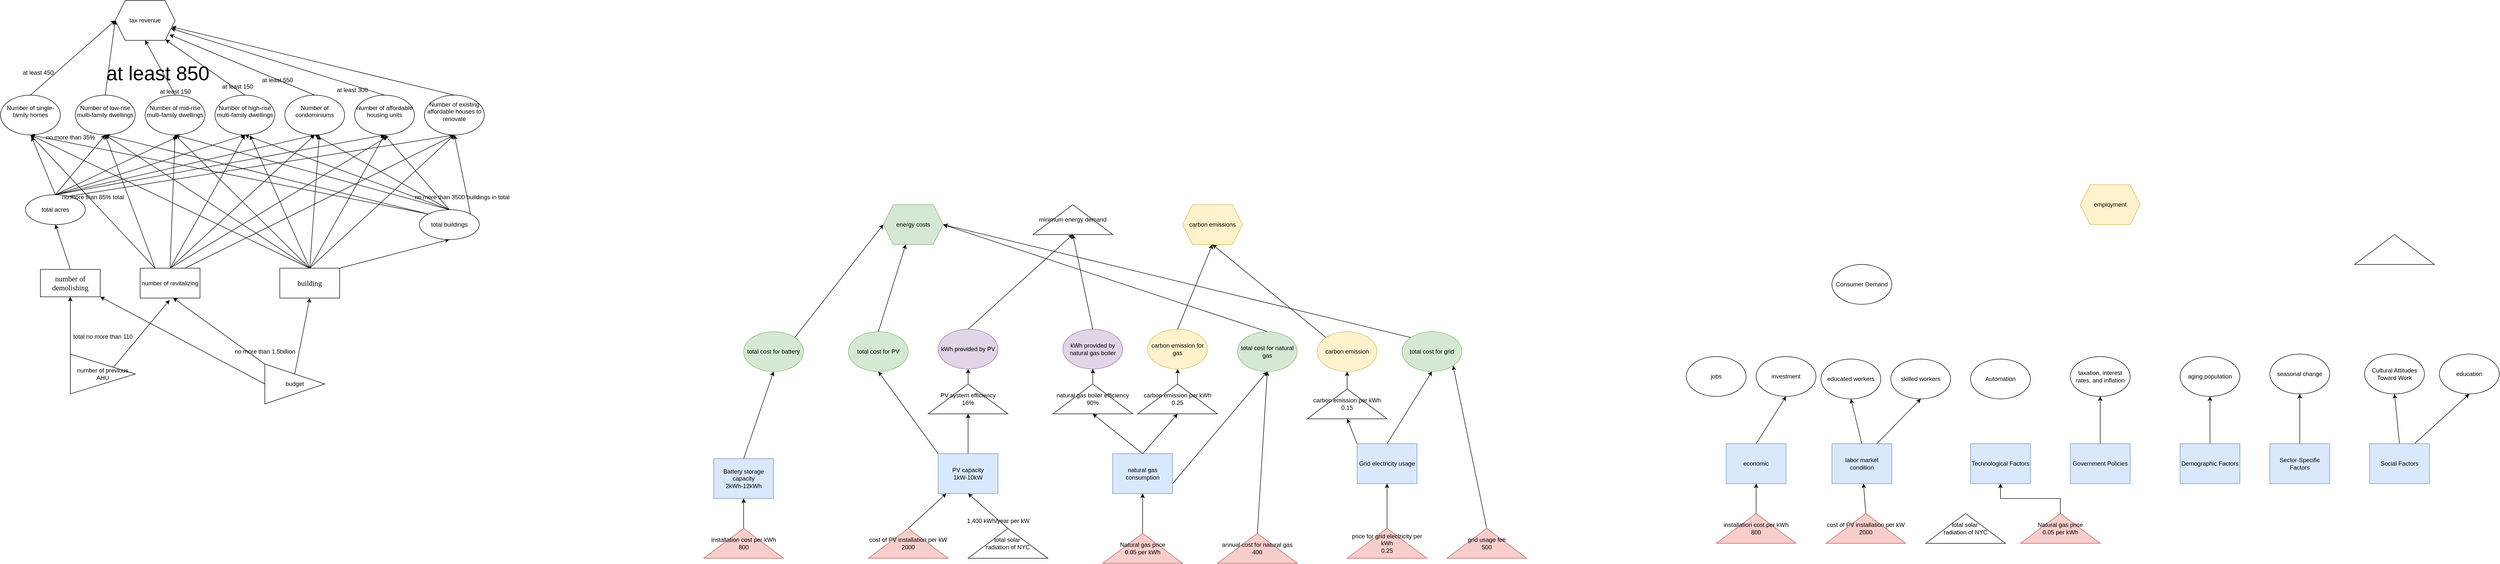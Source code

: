 <mxfile version="24.7.16">
  <diagram name="第 1 页" id="G_OJ9_7VG3s3t3pRjwT4">
    <mxGraphModel dx="2074" dy="1098" grid="1" gridSize="10" guides="1" tooltips="1" connect="1" arrows="1" fold="1" page="1" pageScale="1" pageWidth="827" pageHeight="1169" math="0" shadow="0">
      <root>
        <mxCell id="0" />
        <mxCell id="1" parent="0" />
        <mxCell id="7tdNyDRqOUNXcjZfK8b2-14" style="rounded=0;orthogonalLoop=1;jettySize=auto;html=1;exitX=0.75;exitY=0;exitDx=0;exitDy=0;entryX=0.5;entryY=1;entryDx=0;entryDy=0;" parent="1" source="L7YEMARuxRNkok3K0Yex-1" target="7tdNyDRqOUNXcjZfK8b2-5" edge="1">
          <mxGeometry relative="1" as="geometry" />
        </mxCell>
        <mxCell id="7tdNyDRqOUNXcjZfK8b2-23" style="rounded=0;orthogonalLoop=1;jettySize=auto;html=1;exitX=0.5;exitY=0;exitDx=0;exitDy=0;entryX=0.5;entryY=1;entryDx=0;entryDy=0;" parent="1" source="L7YEMARuxRNkok3K0Yex-1" target="7tdNyDRqOUNXcjZfK8b2-2" edge="1">
          <mxGeometry relative="1" as="geometry" />
        </mxCell>
        <mxCell id="7tdNyDRqOUNXcjZfK8b2-24" style="rounded=0;orthogonalLoop=1;jettySize=auto;html=1;exitX=0.5;exitY=0;exitDx=0;exitDy=0;entryX=0.5;entryY=1;entryDx=0;entryDy=0;" parent="1" source="L7YEMARuxRNkok3K0Yex-1" target="7tdNyDRqOUNXcjZfK8b2-1" edge="1">
          <mxGeometry relative="1" as="geometry" />
        </mxCell>
        <mxCell id="7tdNyDRqOUNXcjZfK8b2-25" style="rounded=0;orthogonalLoop=1;jettySize=auto;html=1;exitX=0.5;exitY=0;exitDx=0;exitDy=0;entryX=0.5;entryY=1;entryDx=0;entryDy=0;" parent="1" source="L7YEMARuxRNkok3K0Yex-1" target="7tdNyDRqOUNXcjZfK8b2-4" edge="1">
          <mxGeometry relative="1" as="geometry" />
        </mxCell>
        <mxCell id="7tdNyDRqOUNXcjZfK8b2-27" style="rounded=0;orthogonalLoop=1;jettySize=auto;html=1;exitX=0.5;exitY=0;exitDx=0;exitDy=0;entryX=0.5;entryY=1;entryDx=0;entryDy=0;" parent="1" source="L7YEMARuxRNkok3K0Yex-1" target="L7YEMARuxRNkok3K0Yex-3" edge="1">
          <mxGeometry relative="1" as="geometry" />
        </mxCell>
        <mxCell id="L7YEMARuxRNkok3K0Yex-1" value="total acres" style="ellipse;rounded=0;whiteSpace=wrap;html=1;" parent="1" vertex="1">
          <mxGeometry x="100" y="420" width="120" height="60" as="geometry" />
        </mxCell>
        <mxCell id="7tdNyDRqOUNXcjZfK8b2-7" style="rounded=0;orthogonalLoop=1;jettySize=auto;html=1;exitX=0.75;exitY=0;exitDx=0;exitDy=0;entryX=0.5;entryY=1;entryDx=0;entryDy=0;" parent="1" source="L7YEMARuxRNkok3K0Yex-2" target="7tdNyDRqOUNXcjZfK8b2-5" edge="1">
          <mxGeometry relative="1" as="geometry" />
        </mxCell>
        <mxCell id="7tdNyDRqOUNXcjZfK8b2-9" style="rounded=0;orthogonalLoop=1;jettySize=auto;html=1;exitX=0.5;exitY=0;exitDx=0;exitDy=0;entryX=0.5;entryY=1;entryDx=0;entryDy=0;" parent="1" source="L7YEMARuxRNkok3K0Yex-2" target="7tdNyDRqOUNXcjZfK8b2-1" edge="1">
          <mxGeometry relative="1" as="geometry" />
        </mxCell>
        <mxCell id="7tdNyDRqOUNXcjZfK8b2-10" style="rounded=0;orthogonalLoop=1;jettySize=auto;html=1;exitX=0.5;exitY=0;exitDx=0;exitDy=0;entryX=0.5;entryY=1;entryDx=0;entryDy=0;" parent="1" source="L7YEMARuxRNkok3K0Yex-2" target="7tdNyDRqOUNXcjZfK8b2-4" edge="1">
          <mxGeometry relative="1" as="geometry" />
        </mxCell>
        <mxCell id="7tdNyDRqOUNXcjZfK8b2-11" style="rounded=0;orthogonalLoop=1;jettySize=auto;html=1;exitX=0.5;exitY=0;exitDx=0;exitDy=0;entryX=0.5;entryY=1;entryDx=0;entryDy=0;" parent="1" source="L7YEMARuxRNkok3K0Yex-2" target="7tdNyDRqOUNXcjZfK8b2-3" edge="1">
          <mxGeometry relative="1" as="geometry" />
        </mxCell>
        <mxCell id="7tdNyDRqOUNXcjZfK8b2-12" style="rounded=0;orthogonalLoop=1;jettySize=auto;html=1;exitX=0.25;exitY=0;exitDx=0;exitDy=0;entryX=0.5;entryY=1;entryDx=0;entryDy=0;" parent="1" source="L7YEMARuxRNkok3K0Yex-2" target="L7YEMARuxRNkok3K0Yex-3" edge="1">
          <mxGeometry relative="1" as="geometry" />
        </mxCell>
        <mxCell id="7tdNyDRqOUNXcjZfK8b2-13" style="rounded=0;orthogonalLoop=1;jettySize=auto;html=1;exitX=0.25;exitY=0;exitDx=0;exitDy=0;entryX=0.5;entryY=1;entryDx=0;entryDy=0;" parent="1" source="L7YEMARuxRNkok3K0Yex-2" target="L7YEMARuxRNkok3K0Yex-4" edge="1">
          <mxGeometry relative="1" as="geometry" />
        </mxCell>
        <mxCell id="L7YEMARuxRNkok3K0Yex-2" value="number of revitalizing" style="rounded=0;whiteSpace=wrap;html=1;" parent="1" vertex="1">
          <mxGeometry x="330" y="567.5" width="120" height="60" as="geometry" />
        </mxCell>
        <mxCell id="7tdNyDRqOUNXcjZfK8b2-17" style="rounded=0;orthogonalLoop=1;jettySize=auto;html=1;exitX=0.5;exitY=0;exitDx=0;exitDy=0;entryX=0;entryY=0.5;entryDx=0;entryDy=0;" parent="1" source="L7YEMARuxRNkok3K0Yex-3" target="L7YEMARuxRNkok3K0Yex-7" edge="1">
          <mxGeometry relative="1" as="geometry" />
        </mxCell>
        <mxCell id="L7YEMARuxRNkok3K0Yex-3" value="&#xa;Number of low-rise multi-family dwellings&#xa;&#xa;" style="ellipse;whiteSpace=wrap;html=1;" parent="1" vertex="1">
          <mxGeometry x="200" y="220" width="120" height="80" as="geometry" />
        </mxCell>
        <mxCell id="7tdNyDRqOUNXcjZfK8b2-16" style="rounded=0;orthogonalLoop=1;jettySize=auto;html=1;exitX=0.5;exitY=0;exitDx=0;exitDy=0;entryX=0;entryY=0.5;entryDx=0;entryDy=0;" parent="1" source="L7YEMARuxRNkok3K0Yex-4" target="L7YEMARuxRNkok3K0Yex-7" edge="1">
          <mxGeometry relative="1" as="geometry" />
        </mxCell>
        <mxCell id="L7YEMARuxRNkok3K0Yex-4" value="&#xa;Number of single-family homes&#xa;&#xa;" style="ellipse;whiteSpace=wrap;html=1;" parent="1" vertex="1">
          <mxGeometry x="50" y="220" width="120" height="80" as="geometry" />
        </mxCell>
        <mxCell id="L7YEMARuxRNkok3K0Yex-7" value="tax revenue" style="shape=hexagon;perimeter=hexagonPerimeter2;whiteSpace=wrap;html=1;fixedSize=1;" parent="1" vertex="1">
          <mxGeometry x="280" y="30" width="120" height="80" as="geometry" />
        </mxCell>
        <mxCell id="7tdNyDRqOUNXcjZfK8b2-20" style="rounded=0;orthogonalLoop=1;jettySize=auto;html=1;exitX=0.5;exitY=0;exitDx=0;exitDy=0;entryX=0.906;entryY=0.859;entryDx=0;entryDy=0;entryPerimeter=0;" parent="1" source="7tdNyDRqOUNXcjZfK8b2-1" target="L7YEMARuxRNkok3K0Yex-7" edge="1">
          <mxGeometry relative="1" as="geometry" />
        </mxCell>
        <mxCell id="7tdNyDRqOUNXcjZfK8b2-1" value="&#xa;Number of condominiums&#xa;&#xa;" style="ellipse;whiteSpace=wrap;html=1;" parent="1" vertex="1">
          <mxGeometry x="620" y="220" width="120" height="80" as="geometry" />
        </mxCell>
        <mxCell id="7tdNyDRqOUNXcjZfK8b2-21" style="rounded=0;orthogonalLoop=1;jettySize=auto;html=1;exitX=0.5;exitY=0;exitDx=0;exitDy=0;" parent="1" source="7tdNyDRqOUNXcjZfK8b2-2" target="L7YEMARuxRNkok3K0Yex-7" edge="1">
          <mxGeometry relative="1" as="geometry" />
        </mxCell>
        <mxCell id="7tdNyDRqOUNXcjZfK8b2-2" value="&#xa;Number of affordable housing units&#xa;&#xa;" style="ellipse;whiteSpace=wrap;html=1;" parent="1" vertex="1">
          <mxGeometry x="760" y="220" width="120" height="80" as="geometry" />
        </mxCell>
        <mxCell id="7tdNyDRqOUNXcjZfK8b2-18" style="rounded=0;orthogonalLoop=1;jettySize=auto;html=1;exitX=0.5;exitY=0;exitDx=0;exitDy=0;entryX=0.5;entryY=1;entryDx=0;entryDy=0;" parent="1" source="7tdNyDRqOUNXcjZfK8b2-3" target="L7YEMARuxRNkok3K0Yex-7" edge="1">
          <mxGeometry relative="1" as="geometry" />
        </mxCell>
        <mxCell id="7tdNyDRqOUNXcjZfK8b2-3" value="&#xa;Number of mid-rise multi-family dwellings&#xa;&#xa;" style="ellipse;whiteSpace=wrap;html=1;" parent="1" vertex="1">
          <mxGeometry x="340" y="220" width="120" height="80" as="geometry" />
        </mxCell>
        <mxCell id="7tdNyDRqOUNXcjZfK8b2-19" style="rounded=0;orthogonalLoop=1;jettySize=auto;html=1;exitX=0.5;exitY=0;exitDx=0;exitDy=0;entryX=0.839;entryY=0.98;entryDx=0;entryDy=0;entryPerimeter=0;" parent="1" source="7tdNyDRqOUNXcjZfK8b2-4" target="L7YEMARuxRNkok3K0Yex-7" edge="1">
          <mxGeometry relative="1" as="geometry">
            <mxPoint x="440" y="110" as="targetPoint" />
          </mxGeometry>
        </mxCell>
        <mxCell id="7tdNyDRqOUNXcjZfK8b2-4" value="&#xa;Number of high-rise multi-family dwellings&#xa;&#xa;" style="ellipse;whiteSpace=wrap;html=1;" parent="1" vertex="1">
          <mxGeometry x="480" y="220" width="120" height="80" as="geometry" />
        </mxCell>
        <mxCell id="7tdNyDRqOUNXcjZfK8b2-22" style="rounded=0;orthogonalLoop=1;jettySize=auto;html=1;exitX=0.5;exitY=0;exitDx=0;exitDy=0;" parent="1" source="7tdNyDRqOUNXcjZfK8b2-5" target="L7YEMARuxRNkok3K0Yex-7" edge="1">
          <mxGeometry relative="1" as="geometry" />
        </mxCell>
        <mxCell id="7tdNyDRqOUNXcjZfK8b2-5" value="&#xa;Number of existing affordable houses to renovate&#xa;&#xa;" style="ellipse;whiteSpace=wrap;html=1;" parent="1" vertex="1">
          <mxGeometry x="900" y="220" width="120" height="80" as="geometry" />
        </mxCell>
        <mxCell id="7tdNyDRqOUNXcjZfK8b2-8" style="rounded=0;orthogonalLoop=1;jettySize=auto;html=1;exitX=0.5;exitY=0;exitDx=0;exitDy=0;entryX=0.549;entryY=1.041;entryDx=0;entryDy=0;entryPerimeter=0;" parent="1" source="L7YEMARuxRNkok3K0Yex-2" target="7tdNyDRqOUNXcjZfK8b2-2" edge="1">
          <mxGeometry relative="1" as="geometry" />
        </mxCell>
        <mxCell id="7tdNyDRqOUNXcjZfK8b2-26" style="rounded=0;orthogonalLoop=1;jettySize=auto;html=1;exitX=0.5;exitY=0;exitDx=0;exitDy=0;entryX=0.535;entryY=1.048;entryDx=0;entryDy=0;entryPerimeter=0;" parent="1" source="L7YEMARuxRNkok3K0Yex-1" target="7tdNyDRqOUNXcjZfK8b2-3" edge="1">
          <mxGeometry relative="1" as="geometry" />
        </mxCell>
        <mxCell id="7tdNyDRqOUNXcjZfK8b2-28" style="rounded=0;orthogonalLoop=1;jettySize=auto;html=1;exitX=0.5;exitY=0;exitDx=0;exitDy=0;entryX=0.518;entryY=1.048;entryDx=0;entryDy=0;entryPerimeter=0;" parent="1" source="L7YEMARuxRNkok3K0Yex-1" target="L7YEMARuxRNkok3K0Yex-4" edge="1">
          <mxGeometry relative="1" as="geometry" />
        </mxCell>
        <mxCell id="7tdNyDRqOUNXcjZfK8b2-36" value="total no more than 110" style="text;html=1;align=center;verticalAlign=middle;resizable=0;points=[];autosize=1;strokeColor=none;fillColor=none;" parent="1" vertex="1">
          <mxGeometry x="185" y="690" width="140" height="30" as="geometry" />
        </mxCell>
        <mxCell id="7tdNyDRqOUNXcjZfK8b2-38" style="rounded=0;orthogonalLoop=1;jettySize=auto;html=1;exitX=0;exitY=0;exitDx=0;exitDy=0;entryX=0.5;entryY=1;entryDx=0;entryDy=0;" parent="1" source="7tdNyDRqOUNXcjZfK8b2-37" target="7tdNyDRqOUNXcjZfK8b2-41" edge="1">
          <mxGeometry relative="1" as="geometry" />
        </mxCell>
        <mxCell id="7tdNyDRqOUNXcjZfK8b2-37" value="number of previous AHU" style="triangle;whiteSpace=wrap;html=1;" parent="1" vertex="1">
          <mxGeometry x="190" y="740" width="130" height="80" as="geometry" />
        </mxCell>
        <mxCell id="7tdNyDRqOUNXcjZfK8b2-39" style="rounded=0;orthogonalLoop=1;jettySize=auto;html=1;exitX=1;exitY=0;exitDx=0;exitDy=0;entryX=0.492;entryY=1.064;entryDx=0;entryDy=0;entryPerimeter=0;" parent="1" source="7tdNyDRqOUNXcjZfK8b2-37" target="L7YEMARuxRNkok3K0Yex-2" edge="1">
          <mxGeometry relative="1" as="geometry" />
        </mxCell>
        <mxCell id="7tdNyDRqOUNXcjZfK8b2-48" style="rounded=0;orthogonalLoop=1;jettySize=auto;html=1;exitX=0.5;exitY=0;exitDx=0;exitDy=0;entryX=0.5;entryY=1;entryDx=0;entryDy=0;" parent="1" source="7tdNyDRqOUNXcjZfK8b2-40" target="L7YEMARuxRNkok3K0Yex-4" edge="1">
          <mxGeometry relative="1" as="geometry" />
        </mxCell>
        <mxCell id="7tdNyDRqOUNXcjZfK8b2-49" style="rounded=0;orthogonalLoop=1;jettySize=auto;html=1;exitX=0.5;exitY=0;exitDx=0;exitDy=0;entryX=0.5;entryY=1;entryDx=0;entryDy=0;" parent="1" source="7tdNyDRqOUNXcjZfK8b2-40" target="L7YEMARuxRNkok3K0Yex-3" edge="1">
          <mxGeometry relative="1" as="geometry" />
        </mxCell>
        <mxCell id="7tdNyDRqOUNXcjZfK8b2-50" style="rounded=0;orthogonalLoop=1;jettySize=auto;html=1;exitX=0.5;exitY=0;exitDx=0;exitDy=0;entryX=0.5;entryY=1;entryDx=0;entryDy=0;" parent="1" source="7tdNyDRqOUNXcjZfK8b2-40" target="7tdNyDRqOUNXcjZfK8b2-3" edge="1">
          <mxGeometry relative="1" as="geometry" />
        </mxCell>
        <mxCell id="7tdNyDRqOUNXcjZfK8b2-53" style="rounded=0;orthogonalLoop=1;jettySize=auto;html=1;exitX=0.5;exitY=0;exitDx=0;exitDy=0;entryX=0.5;entryY=1;entryDx=0;entryDy=0;" parent="1" source="7tdNyDRqOUNXcjZfK8b2-40" target="7tdNyDRqOUNXcjZfK8b2-2" edge="1">
          <mxGeometry relative="1" as="geometry" />
        </mxCell>
        <mxCell id="7tdNyDRqOUNXcjZfK8b2-54" style="rounded=0;orthogonalLoop=1;jettySize=auto;html=1;exitX=0.5;exitY=0;exitDx=0;exitDy=0;entryX=0.5;entryY=1;entryDx=0;entryDy=0;" parent="1" source="7tdNyDRqOUNXcjZfK8b2-40" target="7tdNyDRqOUNXcjZfK8b2-5" edge="1">
          <mxGeometry relative="1" as="geometry" />
        </mxCell>
        <mxCell id="NTGDG4g_H6FA5xqr8P8C-25" style="rounded=0;orthogonalLoop=1;jettySize=auto;html=1;exitX=1;exitY=0;exitDx=0;exitDy=0;entryX=0.5;entryY=1;entryDx=0;entryDy=0;" parent="1" source="7tdNyDRqOUNXcjZfK8b2-40" target="NTGDG4g_H6FA5xqr8P8C-2" edge="1">
          <mxGeometry relative="1" as="geometry" />
        </mxCell>
        <mxCell id="7tdNyDRqOUNXcjZfK8b2-40" value="&lt;div&gt;&lt;span style=&quot;font-size: 11.04pt; font-family: &amp;quot;Arial Nova Light&amp;quot;;&quot;&gt;building&lt;/span&gt;&lt;/div&gt;" style="rounded=0;whiteSpace=wrap;html=1;" parent="1" vertex="1">
          <mxGeometry x="610" y="567.5" width="120" height="60" as="geometry" />
        </mxCell>
        <mxCell id="7tdNyDRqOUNXcjZfK8b2-43" style="rounded=0;orthogonalLoop=1;jettySize=auto;html=1;exitX=0.5;exitY=0;exitDx=0;exitDy=0;entryX=0.5;entryY=1;entryDx=0;entryDy=0;" parent="1" source="7tdNyDRqOUNXcjZfK8b2-41" target="L7YEMARuxRNkok3K0Yex-1" edge="1">
          <mxGeometry relative="1" as="geometry" />
        </mxCell>
        <mxCell id="7tdNyDRqOUNXcjZfK8b2-41" value="&lt;span style=&quot;font-family: &amp;quot;Arial Nova Light&amp;quot;; font-size: 14.72px;&quot;&gt;number of demolishing&lt;/span&gt;" style="whiteSpace=wrap;html=1;" parent="1" vertex="1">
          <mxGeometry x="130" y="570" width="120" height="55" as="geometry" />
        </mxCell>
        <mxCell id="7tdNyDRqOUNXcjZfK8b2-45" style="rounded=0;orthogonalLoop=1;jettySize=auto;html=1;exitX=0;exitY=0.5;exitDx=0;exitDy=0;entryX=1;entryY=1;entryDx=0;entryDy=0;" parent="1" source="7tdNyDRqOUNXcjZfK8b2-44" target="7tdNyDRqOUNXcjZfK8b2-41" edge="1">
          <mxGeometry relative="1" as="geometry" />
        </mxCell>
        <mxCell id="7tdNyDRqOUNXcjZfK8b2-47" style="rounded=0;orthogonalLoop=1;jettySize=auto;html=1;exitX=0.5;exitY=0;exitDx=0;exitDy=0;entryX=0.5;entryY=1;entryDx=0;entryDy=0;" parent="1" source="7tdNyDRqOUNXcjZfK8b2-44" target="7tdNyDRqOUNXcjZfK8b2-40" edge="1">
          <mxGeometry relative="1" as="geometry" />
        </mxCell>
        <mxCell id="7tdNyDRqOUNXcjZfK8b2-44" value="budget" style="triangle;whiteSpace=wrap;html=1;" parent="1" vertex="1">
          <mxGeometry x="580" y="760" width="120" height="80" as="geometry" />
        </mxCell>
        <mxCell id="7tdNyDRqOUNXcjZfK8b2-46" style="rounded=0;orthogonalLoop=1;jettySize=auto;html=1;exitX=0;exitY=0;exitDx=0;exitDy=0;entryX=0.551;entryY=0.996;entryDx=0;entryDy=0;entryPerimeter=0;" parent="1" source="7tdNyDRqOUNXcjZfK8b2-44" target="L7YEMARuxRNkok3K0Yex-2" edge="1">
          <mxGeometry relative="1" as="geometry" />
        </mxCell>
        <mxCell id="7tdNyDRqOUNXcjZfK8b2-51" style="rounded=0;orthogonalLoop=1;jettySize=auto;html=1;exitX=0.5;exitY=0;exitDx=0;exitDy=0;entryX=0.587;entryY=1.013;entryDx=0;entryDy=0;entryPerimeter=0;" parent="1" source="7tdNyDRqOUNXcjZfK8b2-40" target="7tdNyDRqOUNXcjZfK8b2-4" edge="1">
          <mxGeometry relative="1" as="geometry" />
        </mxCell>
        <mxCell id="7tdNyDRqOUNXcjZfK8b2-52" style="rounded=0;orthogonalLoop=1;jettySize=auto;html=1;exitX=0.5;exitY=0;exitDx=0;exitDy=0;entryX=0.577;entryY=1.013;entryDx=0;entryDy=0;entryPerimeter=0;" parent="1" source="7tdNyDRqOUNXcjZfK8b2-40" target="7tdNyDRqOUNXcjZfK8b2-1" edge="1">
          <mxGeometry relative="1" as="geometry" />
        </mxCell>
        <mxCell id="NTGDG4g_H6FA5xqr8P8C-16" style="rounded=0;orthogonalLoop=1;jettySize=auto;html=1;exitX=0;exitY=0;exitDx=0;exitDy=0;entryX=0.5;entryY=1;entryDx=0;entryDy=0;" parent="1" source="NTGDG4g_H6FA5xqr8P8C-2" target="L7YEMARuxRNkok3K0Yex-4" edge="1">
          <mxGeometry relative="1" as="geometry" />
        </mxCell>
        <mxCell id="NTGDG4g_H6FA5xqr8P8C-17" style="rounded=0;orthogonalLoop=1;jettySize=auto;html=1;exitX=0;exitY=0;exitDx=0;exitDy=0;entryX=0.5;entryY=1;entryDx=0;entryDy=0;" parent="1" source="NTGDG4g_H6FA5xqr8P8C-2" target="L7YEMARuxRNkok3K0Yex-3" edge="1">
          <mxGeometry relative="1" as="geometry" />
        </mxCell>
        <mxCell id="NTGDG4g_H6FA5xqr8P8C-18" style="rounded=0;orthogonalLoop=1;jettySize=auto;html=1;exitX=0.5;exitY=0;exitDx=0;exitDy=0;entryX=0.5;entryY=1;entryDx=0;entryDy=0;" parent="1" source="NTGDG4g_H6FA5xqr8P8C-2" target="7tdNyDRqOUNXcjZfK8b2-3" edge="1">
          <mxGeometry relative="1" as="geometry" />
        </mxCell>
        <mxCell id="NTGDG4g_H6FA5xqr8P8C-19" style="rounded=0;orthogonalLoop=1;jettySize=auto;html=1;exitX=0.5;exitY=0;exitDx=0;exitDy=0;entryX=0.5;entryY=1;entryDx=0;entryDy=0;" parent="1" source="NTGDG4g_H6FA5xqr8P8C-2" target="7tdNyDRqOUNXcjZfK8b2-4" edge="1">
          <mxGeometry relative="1" as="geometry" />
        </mxCell>
        <mxCell id="NTGDG4g_H6FA5xqr8P8C-20" style="rounded=0;orthogonalLoop=1;jettySize=auto;html=1;exitX=0.5;exitY=0;exitDx=0;exitDy=0;entryX=0.5;entryY=1;entryDx=0;entryDy=0;" parent="1" source="NTGDG4g_H6FA5xqr8P8C-2" target="7tdNyDRqOUNXcjZfK8b2-1" edge="1">
          <mxGeometry relative="1" as="geometry" />
        </mxCell>
        <mxCell id="NTGDG4g_H6FA5xqr8P8C-21" style="rounded=0;orthogonalLoop=1;jettySize=auto;html=1;exitX=0.5;exitY=0;exitDx=0;exitDy=0;entryX=0.5;entryY=1;entryDx=0;entryDy=0;" parent="1" source="NTGDG4g_H6FA5xqr8P8C-2" target="7tdNyDRqOUNXcjZfK8b2-2" edge="1">
          <mxGeometry relative="1" as="geometry" />
        </mxCell>
        <mxCell id="NTGDG4g_H6FA5xqr8P8C-22" style="rounded=0;orthogonalLoop=1;jettySize=auto;html=1;exitX=1;exitY=0;exitDx=0;exitDy=0;entryX=0.5;entryY=1;entryDx=0;entryDy=0;" parent="1" source="NTGDG4g_H6FA5xqr8P8C-2" target="7tdNyDRqOUNXcjZfK8b2-5" edge="1">
          <mxGeometry relative="1" as="geometry" />
        </mxCell>
        <mxCell id="NTGDG4g_H6FA5xqr8P8C-2" value="total buildings" style="ellipse;rounded=0;whiteSpace=wrap;html=1;" parent="1" vertex="1">
          <mxGeometry x="890" y="450" width="120" height="60" as="geometry" />
        </mxCell>
        <mxCell id="NTGDG4g_H6FA5xqr8P8C-4" value="no more than 1.5billion" style="text;html=1;align=center;verticalAlign=middle;resizable=0;points=[];autosize=1;strokeColor=none;fillColor=none;" parent="1" vertex="1">
          <mxGeometry x="510" y="720" width="140" height="30" as="geometry" />
        </mxCell>
        <mxCell id="NTGDG4g_H6FA5xqr8P8C-5" value="at least 850" style="text;html=1;align=center;verticalAlign=middle;resizable=0;points=[];autosize=1;strokeColor=none;fillColor=none;fontSize=40;" parent="1" vertex="1">
          <mxGeometry x="250" y="145" width="230" height="60" as="geometry" />
        </mxCell>
        <mxCell id="NTGDG4g_H6FA5xqr8P8C-7" value="at least 550" style="text;html=1;align=center;verticalAlign=middle;resizable=0;points=[];autosize=1;strokeColor=none;fillColor=none;" parent="1" vertex="1">
          <mxGeometry x="560" y="175" width="90" height="30" as="geometry" />
        </mxCell>
        <mxCell id="NTGDG4g_H6FA5xqr8P8C-8" value="at least 450" style="text;html=1;align=center;verticalAlign=middle;resizable=0;points=[];autosize=1;strokeColor=none;fillColor=none;" parent="1" vertex="1">
          <mxGeometry x="80" y="160" width="90" height="30" as="geometry" />
        </mxCell>
        <mxCell id="NTGDG4g_H6FA5xqr8P8C-9" value="at least 150&lt;div&gt;&lt;br&gt;&lt;/div&gt;" style="text;html=1;align=center;verticalAlign=middle;resizable=0;points=[];autosize=1;strokeColor=none;fillColor=none;" parent="1" vertex="1">
          <mxGeometry x="355" y="200" width="90" height="40" as="geometry" />
        </mxCell>
        <mxCell id="NTGDG4g_H6FA5xqr8P8C-10" value="at least 150&lt;div&gt;&lt;br&gt;&lt;/div&gt;" style="text;html=1;align=center;verticalAlign=middle;resizable=0;points=[];autosize=1;strokeColor=none;fillColor=none;" parent="1" vertex="1">
          <mxGeometry x="480" y="190" width="90" height="40" as="geometry" />
        </mxCell>
        <mxCell id="NTGDG4g_H6FA5xqr8P8C-11" value="at least 300" style="text;html=1;align=center;verticalAlign=middle;resizable=0;points=[];autosize=1;strokeColor=none;fillColor=none;" parent="1" vertex="1">
          <mxGeometry x="710" y="195" width="90" height="30" as="geometry" />
        </mxCell>
        <mxCell id="NTGDG4g_H6FA5xqr8P8C-13" value="no more than 35%" style="text;html=1;align=center;verticalAlign=middle;resizable=0;points=[];autosize=1;strokeColor=none;fillColor=none;" parent="1" vertex="1">
          <mxGeometry x="130" y="290" width="120" height="30" as="geometry" />
        </mxCell>
        <mxCell id="NTGDG4g_H6FA5xqr8P8C-15" value="no more than 85% total" style="text;html=1;align=center;verticalAlign=middle;resizable=0;points=[];autosize=1;strokeColor=none;fillColor=none;" parent="1" vertex="1">
          <mxGeometry x="160" y="410" width="150" height="30" as="geometry" />
        </mxCell>
        <mxCell id="NTGDG4g_H6FA5xqr8P8C-23" value="no more than 3500 buildings in total" style="text;html=1;align=center;verticalAlign=middle;resizable=0;points=[];autosize=1;strokeColor=none;fillColor=none;" parent="1" vertex="1">
          <mxGeometry x="870" y="410" width="210" height="30" as="geometry" />
        </mxCell>
        <mxCell id="hYXEArziFViD5PN_YFnv-9" style="rounded=0;orthogonalLoop=1;jettySize=auto;html=1;exitX=0.5;exitY=0;exitDx=0;exitDy=0;entryX=0;entryY=0.5;entryDx=0;entryDy=0;" parent="1" source="WSifkw_iuJm9G7-eXUs4-1" target="hYXEArziFViD5PN_YFnv-5" edge="1">
          <mxGeometry relative="1" as="geometry" />
        </mxCell>
        <mxCell id="hYXEArziFViD5PN_YFnv-25" style="rounded=0;orthogonalLoop=1;jettySize=auto;html=1;exitX=0;exitY=0;exitDx=0;exitDy=0;entryX=0.5;entryY=1;entryDx=0;entryDy=0;" parent="1" source="WSifkw_iuJm9G7-eXUs4-1" target="hYXEArziFViD5PN_YFnv-2" edge="1">
          <mxGeometry relative="1" as="geometry" />
        </mxCell>
        <mxCell id="WSifkw_iuJm9G7-eXUs4-1" value="PV capacity&lt;div&gt;1kW-10kW&lt;/div&gt;" style="rounded=0;whiteSpace=wrap;html=1;fillColor=#dae8fc;strokeColor=#6c8ebf;" parent="1" vertex="1">
          <mxGeometry x="1930" y="940" width="120" height="80" as="geometry" />
        </mxCell>
        <mxCell id="hYXEArziFViD5PN_YFnv-36" style="rounded=0;orthogonalLoop=1;jettySize=auto;html=1;exitX=0.5;exitY=0;exitDx=0;exitDy=0;entryX=0.5;entryY=1;entryDx=0;entryDy=0;" parent="1" source="WSifkw_iuJm9G7-eXUs4-6" target="hYXEArziFViD5PN_YFnv-35" edge="1">
          <mxGeometry relative="1" as="geometry" />
        </mxCell>
        <mxCell id="WSifkw_iuJm9G7-eXUs4-6" value="Battery storage capacity&lt;div&gt;2kWh-12kWh&lt;/div&gt;" style="rounded=0;whiteSpace=wrap;html=1;fillColor=#dae8fc;strokeColor=#6c8ebf;" parent="1" vertex="1">
          <mxGeometry x="1480" y="950" width="120" height="80" as="geometry" />
        </mxCell>
        <mxCell id="hYXEArziFViD5PN_YFnv-42" style="rounded=0;orthogonalLoop=1;jettySize=auto;html=1;exitX=0.5;exitY=0;exitDx=0;exitDy=0;entryX=0.5;entryY=1;entryDx=0;entryDy=0;" parent="1" source="WSifkw_iuJm9G7-eXUs4-8" target="hYXEArziFViD5PN_YFnv-41" edge="1">
          <mxGeometry relative="1" as="geometry" />
        </mxCell>
        <mxCell id="hYXEArziFViD5PN_YFnv-56" style="rounded=0;orthogonalLoop=1;jettySize=auto;html=1;exitX=0;exitY=0;exitDx=0;exitDy=0;entryX=0;entryY=0.5;entryDx=0;entryDy=0;" parent="1" source="WSifkw_iuJm9G7-eXUs4-8" target="hYXEArziFViD5PN_YFnv-54" edge="1">
          <mxGeometry relative="1" as="geometry" />
        </mxCell>
        <mxCell id="WSifkw_iuJm9G7-eXUs4-8" value="Grid electricity usage" style="rounded=0;whiteSpace=wrap;html=1;fillColor=#dae8fc;strokeColor=#6c8ebf;" parent="1" vertex="1">
          <mxGeometry x="2770" y="920" width="120" height="80" as="geometry" />
        </mxCell>
        <mxCell id="WSifkw_iuJm9G7-eXUs4-14" style="rounded=0;orthogonalLoop=1;jettySize=auto;html=1;exitX=1;exitY=0.5;exitDx=0;exitDy=0;entryX=0.5;entryY=1;entryDx=0;entryDy=0;" parent="1" source="WSifkw_iuJm9G7-eXUs4-11" target="WSifkw_iuJm9G7-eXUs4-1" edge="1">
          <mxGeometry relative="1" as="geometry">
            <mxPoint x="1720" y="590" as="targetPoint" />
          </mxGeometry>
        </mxCell>
        <mxCell id="WSifkw_iuJm9G7-eXUs4-11" value="total solar&amp;nbsp;&lt;br&gt;radiation of NYC" style="triangle;whiteSpace=wrap;html=1;direction=north;" parent="1" vertex="1">
          <mxGeometry x="1990" y="1090" width="160" height="60" as="geometry" />
        </mxCell>
        <mxCell id="WSifkw_iuJm9G7-eXUs4-12" value="1,400 kWh/year per kW" style="text;html=1;align=center;verticalAlign=middle;resizable=0;points=[];autosize=1;strokeColor=none;fillColor=none;" parent="1" vertex="1">
          <mxGeometry x="1975" y="1060" width="150" height="30" as="geometry" />
        </mxCell>
        <mxCell id="WSifkw_iuJm9G7-eXUs4-15" style="rounded=0;orthogonalLoop=1;jettySize=auto;html=1;exitX=1;exitY=0.5;exitDx=0;exitDy=0;" parent="1" source="hYXEArziFViD5PN_YFnv-10" target="WSifkw_iuJm9G7-eXUs4-1" edge="1">
          <mxGeometry relative="1" as="geometry" />
        </mxCell>
        <mxCell id="hYXEArziFViD5PN_YFnv-26" style="rounded=0;orthogonalLoop=1;jettySize=auto;html=1;exitX=0.5;exitY=0;exitDx=0;exitDy=0;entryX=0.375;entryY=1;entryDx=0;entryDy=0;" parent="1" source="hYXEArziFViD5PN_YFnv-2" target="hYXEArziFViD5PN_YFnv-21" edge="1">
          <mxGeometry relative="1" as="geometry" />
        </mxCell>
        <mxCell id="hYXEArziFViD5PN_YFnv-2" value="total cost for PV" style="ellipse;whiteSpace=wrap;html=1;fillColor=#d5e8d4;strokeColor=#82b366;" parent="1" vertex="1">
          <mxGeometry x="1750" y="695" width="120" height="80" as="geometry" />
        </mxCell>
        <mxCell id="hYXEArziFViD5PN_YFnv-58" style="rounded=0;orthogonalLoop=1;jettySize=auto;html=1;exitX=0.5;exitY=0;exitDx=0;exitDy=0;entryX=0;entryY=0.5;entryDx=0;entryDy=0;" parent="1" source="hYXEArziFViD5PN_YFnv-3" target="hYXEArziFViD5PN_YFnv-7" edge="1">
          <mxGeometry relative="1" as="geometry" />
        </mxCell>
        <mxCell id="hYXEArziFViD5PN_YFnv-3" value="kWh provided by natural gas boiler" style="ellipse;whiteSpace=wrap;html=1;fillColor=#e1d5e7;strokeColor=#9673a6;" parent="1" vertex="1">
          <mxGeometry x="2180" y="690" width="120" height="80" as="geometry" />
        </mxCell>
        <mxCell id="hYXEArziFViD5PN_YFnv-20" style="rounded=0;orthogonalLoop=1;jettySize=auto;html=1;exitX=1;exitY=0.5;exitDx=0;exitDy=0;entryX=0.5;entryY=1;entryDx=0;entryDy=0;" parent="1" source="hYXEArziFViD5PN_YFnv-5" target="hYXEArziFViD5PN_YFnv-19" edge="1">
          <mxGeometry relative="1" as="geometry" />
        </mxCell>
        <mxCell id="hYXEArziFViD5PN_YFnv-5" value="PV system efficiency&lt;div&gt;16%&lt;/div&gt;" style="triangle;whiteSpace=wrap;html=1;direction=north;" parent="1" vertex="1">
          <mxGeometry x="1910" y="800" width="160" height="60" as="geometry" />
        </mxCell>
        <mxCell id="hYXEArziFViD5PN_YFnv-29" style="edgeStyle=orthogonalEdgeStyle;rounded=0;orthogonalLoop=1;jettySize=auto;html=1;exitX=1;exitY=0.5;exitDx=0;exitDy=0;entryX=0.5;entryY=1;entryDx=0;entryDy=0;" parent="1" source="hYXEArziFViD5PN_YFnv-6" target="hYXEArziFViD5PN_YFnv-14" edge="1">
          <mxGeometry relative="1" as="geometry" />
        </mxCell>
        <mxCell id="hYXEArziFViD5PN_YFnv-6" value="Natural gas price&lt;div&gt;0.05 per kWh&lt;/div&gt;" style="triangle;whiteSpace=wrap;html=1;direction=north;fillColor=#f8cecc;strokeColor=#b85450;" parent="1" vertex="1">
          <mxGeometry x="2260" y="1100" width="160" height="60" as="geometry" />
        </mxCell>
        <mxCell id="hYXEArziFViD5PN_YFnv-7" value="minimum energy demand" style="triangle;whiteSpace=wrap;html=1;direction=north;" parent="1" vertex="1">
          <mxGeometry x="2120" y="440" width="160" height="60" as="geometry" />
        </mxCell>
        <mxCell id="hYXEArziFViD5PN_YFnv-10" value="cost of PV installation per kW&lt;div&gt;2000&lt;/div&gt;" style="triangle;whiteSpace=wrap;html=1;direction=north;fillColor=#f8cecc;strokeColor=#b85450;" parent="1" vertex="1">
          <mxGeometry x="1790" y="1090" width="160" height="60" as="geometry" />
        </mxCell>
        <mxCell id="hYXEArziFViD5PN_YFnv-34" style="rounded=0;orthogonalLoop=1;jettySize=auto;html=1;exitX=1;exitY=0.5;exitDx=0;exitDy=0;entryX=0.5;entryY=1;entryDx=0;entryDy=0;" parent="1" source="hYXEArziFViD5PN_YFnv-12" target="hYXEArziFViD5PN_YFnv-3" edge="1">
          <mxGeometry relative="1" as="geometry" />
        </mxCell>
        <mxCell id="hYXEArziFViD5PN_YFnv-12" value="natural gas boiler efficiency&lt;div&gt;90%&lt;/div&gt;" style="triangle;whiteSpace=wrap;html=1;direction=north;" parent="1" vertex="1">
          <mxGeometry x="2160" y="800" width="160" height="60" as="geometry" />
        </mxCell>
        <mxCell id="hYXEArziFViD5PN_YFnv-30" style="rounded=0;orthogonalLoop=1;jettySize=auto;html=1;exitX=1;exitY=0.75;exitDx=0;exitDy=0;entryX=0.5;entryY=1;entryDx=0;entryDy=0;" parent="1" source="hYXEArziFViD5PN_YFnv-14" target="hYXEArziFViD5PN_YFnv-18" edge="1">
          <mxGeometry relative="1" as="geometry" />
        </mxCell>
        <mxCell id="hYXEArziFViD5PN_YFnv-33" style="rounded=0;orthogonalLoop=1;jettySize=auto;html=1;exitX=0.5;exitY=0;exitDx=0;exitDy=0;entryX=0;entryY=0.5;entryDx=0;entryDy=0;" parent="1" source="hYXEArziFViD5PN_YFnv-14" target="hYXEArziFViD5PN_YFnv-12" edge="1">
          <mxGeometry relative="1" as="geometry" />
        </mxCell>
        <mxCell id="hYXEArziFViD5PN_YFnv-51" style="rounded=0;orthogonalLoop=1;jettySize=auto;html=1;exitX=0.5;exitY=0;exitDx=0;exitDy=0;entryX=0;entryY=0.5;entryDx=0;entryDy=0;" parent="1" source="hYXEArziFViD5PN_YFnv-14" target="hYXEArziFViD5PN_YFnv-50" edge="1">
          <mxGeometry relative="1" as="geometry" />
        </mxCell>
        <mxCell id="hYXEArziFViD5PN_YFnv-14" value="natural gas consumption" style="rounded=0;whiteSpace=wrap;html=1;fillColor=#dae8fc;strokeColor=#6c8ebf;" parent="1" vertex="1">
          <mxGeometry x="2280" y="940" width="120" height="80" as="geometry" />
        </mxCell>
        <mxCell id="hYXEArziFViD5PN_YFnv-32" style="rounded=0;orthogonalLoop=1;jettySize=auto;html=1;exitX=0.5;exitY=0;exitDx=0;exitDy=0;entryX=1;entryY=0.5;entryDx=0;entryDy=0;" parent="1" source="hYXEArziFViD5PN_YFnv-18" target="hYXEArziFViD5PN_YFnv-21" edge="1">
          <mxGeometry relative="1" as="geometry" />
        </mxCell>
        <mxCell id="hYXEArziFViD5PN_YFnv-18" value="total cost for natural gas" style="ellipse;whiteSpace=wrap;html=1;fillColor=#d5e8d4;strokeColor=#82b366;" parent="1" vertex="1">
          <mxGeometry x="2530" y="695" width="120" height="80" as="geometry" />
        </mxCell>
        <mxCell id="hYXEArziFViD5PN_YFnv-57" style="rounded=0;orthogonalLoop=1;jettySize=auto;html=1;exitX=0.5;exitY=0;exitDx=0;exitDy=0;entryX=0;entryY=0.5;entryDx=0;entryDy=0;" parent="1" source="hYXEArziFViD5PN_YFnv-19" target="hYXEArziFViD5PN_YFnv-7" edge="1">
          <mxGeometry relative="1" as="geometry" />
        </mxCell>
        <mxCell id="hYXEArziFViD5PN_YFnv-19" value="kWh provided&amp;nbsp;by PV" style="ellipse;whiteSpace=wrap;html=1;fillColor=#e1d5e7;strokeColor=#9673a6;" parent="1" vertex="1">
          <mxGeometry x="1930" y="690" width="120" height="80" as="geometry" />
        </mxCell>
        <mxCell id="hYXEArziFViD5PN_YFnv-21" value="energy costs" style="shape=hexagon;perimeter=hexagonPerimeter2;whiteSpace=wrap;html=1;fixedSize=1;fillColor=#d5e8d4;strokeColor=#82b366;" parent="1" vertex="1">
          <mxGeometry x="1820" y="440" width="120" height="80" as="geometry" />
        </mxCell>
        <mxCell id="hYXEArziFViD5PN_YFnv-22" value="carbon emissions" style="shape=hexagon;perimeter=hexagonPerimeter2;whiteSpace=wrap;html=1;fixedSize=1;fillColor=#fff2cc;strokeColor=#d6b656;" parent="1" vertex="1">
          <mxGeometry x="2420" y="440" width="120" height="80" as="geometry" />
        </mxCell>
        <mxCell id="hYXEArziFViD5PN_YFnv-43" style="rounded=0;orthogonalLoop=1;jettySize=auto;html=1;exitX=1;exitY=0.5;exitDx=0;exitDy=0;entryX=1;entryY=1;entryDx=0;entryDy=0;" parent="1" source="hYXEArziFViD5PN_YFnv-23" target="hYXEArziFViD5PN_YFnv-41" edge="1">
          <mxGeometry relative="1" as="geometry" />
        </mxCell>
        <mxCell id="hYXEArziFViD5PN_YFnv-23" value="grid usage fee&lt;div&gt;500&lt;/div&gt;" style="triangle;whiteSpace=wrap;html=1;direction=north;fillColor=#f8cecc;strokeColor=#b85450;" parent="1" vertex="1">
          <mxGeometry x="2950" y="1090" width="160" height="60" as="geometry" />
        </mxCell>
        <mxCell id="hYXEArziFViD5PN_YFnv-31" style="rounded=0;orthogonalLoop=1;jettySize=auto;html=1;exitX=1;exitY=0.5;exitDx=0;exitDy=0;entryX=0.5;entryY=1;entryDx=0;entryDy=0;" parent="1" source="hYXEArziFViD5PN_YFnv-27" target="hYXEArziFViD5PN_YFnv-18" edge="1">
          <mxGeometry relative="1" as="geometry" />
        </mxCell>
        <mxCell id="hYXEArziFViD5PN_YFnv-27" value="annual cost for natural gas&lt;div&gt;400&lt;/div&gt;" style="triangle;whiteSpace=wrap;html=1;direction=north;fillColor=#f8cecc;strokeColor=#b85450;" parent="1" vertex="1">
          <mxGeometry x="2490" y="1100" width="160" height="60" as="geometry" />
        </mxCell>
        <mxCell id="hYXEArziFViD5PN_YFnv-45" style="rounded=0;orthogonalLoop=1;jettySize=auto;html=1;exitX=1;exitY=0;exitDx=0;exitDy=0;entryX=0;entryY=0.5;entryDx=0;entryDy=0;" parent="1" source="hYXEArziFViD5PN_YFnv-35" target="hYXEArziFViD5PN_YFnv-21" edge="1">
          <mxGeometry relative="1" as="geometry" />
        </mxCell>
        <mxCell id="hYXEArziFViD5PN_YFnv-35" value="total cost for battery" style="ellipse;whiteSpace=wrap;html=1;fillColor=#d5e8d4;strokeColor=#82b366;" parent="1" vertex="1">
          <mxGeometry x="1540" y="695" width="120" height="80" as="geometry" />
        </mxCell>
        <mxCell id="hYXEArziFViD5PN_YFnv-38" style="rounded=0;orthogonalLoop=1;jettySize=auto;html=1;exitX=1;exitY=0.5;exitDx=0;exitDy=0;entryX=0.5;entryY=1;entryDx=0;entryDy=0;" parent="1" source="hYXEArziFViD5PN_YFnv-37" target="WSifkw_iuJm9G7-eXUs4-6" edge="1">
          <mxGeometry relative="1" as="geometry" />
        </mxCell>
        <mxCell id="hYXEArziFViD5PN_YFnv-37" value="installation cost per kWh&lt;div&gt;800&lt;/div&gt;" style="triangle;whiteSpace=wrap;html=1;direction=north;fillColor=#f8cecc;strokeColor=#b85450;" parent="1" vertex="1">
          <mxGeometry x="1460" y="1090" width="160" height="60" as="geometry" />
        </mxCell>
        <mxCell id="hYXEArziFViD5PN_YFnv-40" style="rounded=0;orthogonalLoop=1;jettySize=auto;html=1;exitX=1;exitY=0.5;exitDx=0;exitDy=0;entryX=0.5;entryY=1;entryDx=0;entryDy=0;" parent="1" source="hYXEArziFViD5PN_YFnv-39" target="WSifkw_iuJm9G7-eXUs4-8" edge="1">
          <mxGeometry relative="1" as="geometry" />
        </mxCell>
        <mxCell id="hYXEArziFViD5PN_YFnv-39" value="price for grid electricity per kWh&lt;div&gt;0.25&lt;/div&gt;" style="triangle;whiteSpace=wrap;html=1;direction=north;fillColor=#f8cecc;strokeColor=#b85450;" parent="1" vertex="1">
          <mxGeometry x="2750" y="1090" width="160" height="60" as="geometry" />
        </mxCell>
        <mxCell id="hYXEArziFViD5PN_YFnv-44" style="rounded=0;orthogonalLoop=1;jettySize=auto;html=1;exitX=0;exitY=0;exitDx=0;exitDy=0;entryX=1;entryY=0.5;entryDx=0;entryDy=0;" parent="1" source="hYXEArziFViD5PN_YFnv-41" target="hYXEArziFViD5PN_YFnv-21" edge="1">
          <mxGeometry relative="1" as="geometry" />
        </mxCell>
        <mxCell id="hYXEArziFViD5PN_YFnv-41" value="total cost for grid" style="ellipse;whiteSpace=wrap;html=1;fillColor=#d5e8d4;strokeColor=#82b366;" parent="1" vertex="1">
          <mxGeometry x="2860" y="695" width="120" height="80" as="geometry" />
        </mxCell>
        <mxCell id="hYXEArziFViD5PN_YFnv-47" style="rounded=0;orthogonalLoop=1;jettySize=auto;html=1;exitX=0.5;exitY=0;exitDx=0;exitDy=0;entryX=0.5;entryY=1;entryDx=0;entryDy=0;" parent="1" source="hYXEArziFViD5PN_YFnv-46" target="hYXEArziFViD5PN_YFnv-22" edge="1">
          <mxGeometry relative="1" as="geometry" />
        </mxCell>
        <mxCell id="hYXEArziFViD5PN_YFnv-46" value="carbon emission for gas" style="ellipse;whiteSpace=wrap;html=1;fillColor=#fff2cc;strokeColor=#d6b656;" parent="1" vertex="1">
          <mxGeometry x="2350" y="690" width="120" height="80" as="geometry" />
        </mxCell>
        <mxCell id="hYXEArziFViD5PN_YFnv-53" style="rounded=0;orthogonalLoop=1;jettySize=auto;html=1;exitX=0;exitY=0;exitDx=0;exitDy=0;entryX=0.5;entryY=1;entryDx=0;entryDy=0;" parent="1" source="hYXEArziFViD5PN_YFnv-48" target="hYXEArziFViD5PN_YFnv-22" edge="1">
          <mxGeometry relative="1" as="geometry" />
        </mxCell>
        <mxCell id="hYXEArziFViD5PN_YFnv-48" value="carbon emission" style="ellipse;whiteSpace=wrap;html=1;fillColor=#fff2cc;strokeColor=#d6b656;" parent="1" vertex="1">
          <mxGeometry x="2690" y="695" width="120" height="80" as="geometry" />
        </mxCell>
        <mxCell id="hYXEArziFViD5PN_YFnv-52" style="rounded=0;orthogonalLoop=1;jettySize=auto;html=1;exitX=1;exitY=0.5;exitDx=0;exitDy=0;entryX=0.5;entryY=1;entryDx=0;entryDy=0;" parent="1" source="hYXEArziFViD5PN_YFnv-50" target="hYXEArziFViD5PN_YFnv-46" edge="1">
          <mxGeometry relative="1" as="geometry" />
        </mxCell>
        <mxCell id="hYXEArziFViD5PN_YFnv-50" value="carbon emission per kWh&lt;div&gt;0.25&lt;/div&gt;" style="triangle;whiteSpace=wrap;html=1;direction=north;" parent="1" vertex="1">
          <mxGeometry x="2330" y="800" width="160" height="60" as="geometry" />
        </mxCell>
        <mxCell id="hYXEArziFViD5PN_YFnv-55" style="rounded=0;orthogonalLoop=1;jettySize=auto;html=1;exitX=1;exitY=0.5;exitDx=0;exitDy=0;entryX=0.5;entryY=1;entryDx=0;entryDy=0;" parent="1" source="hYXEArziFViD5PN_YFnv-54" target="hYXEArziFViD5PN_YFnv-48" edge="1">
          <mxGeometry relative="1" as="geometry" />
        </mxCell>
        <mxCell id="hYXEArziFViD5PN_YFnv-54" value="carbon emission per kWh&lt;div&gt;0.15&lt;/div&gt;" style="triangle;whiteSpace=wrap;html=1;direction=north;" parent="1" vertex="1">
          <mxGeometry x="2670" y="810" width="160" height="60" as="geometry" />
        </mxCell>
        <mxCell id="LYuevkzKRk7SglGhNws9-74" style="rounded=0;orthogonalLoop=1;jettySize=auto;html=1;exitX=0.5;exitY=0;exitDx=0;exitDy=0;entryX=0.5;entryY=1;entryDx=0;entryDy=0;" edge="1" parent="1" source="LYuevkzKRk7SglGhNws9-3" target="LYuevkzKRk7SglGhNws9-67">
          <mxGeometry relative="1" as="geometry" />
        </mxCell>
        <mxCell id="LYuevkzKRk7SglGhNws9-75" style="rounded=0;orthogonalLoop=1;jettySize=auto;html=1;exitX=0.75;exitY=0;exitDx=0;exitDy=0;entryX=0.5;entryY=1;entryDx=0;entryDy=0;" edge="1" parent="1" source="LYuevkzKRk7SglGhNws9-3" target="LYuevkzKRk7SglGhNws9-68">
          <mxGeometry relative="1" as="geometry" />
        </mxCell>
        <mxCell id="LYuevkzKRk7SglGhNws9-3" value="labor market condition" style="rounded=0;whiteSpace=wrap;html=1;fillColor=#dae8fc;strokeColor=#6c8ebf;" vertex="1" parent="1">
          <mxGeometry x="3722" y="920" width="120" height="80" as="geometry" />
        </mxCell>
        <mxCell id="LYuevkzKRk7SglGhNws9-73" style="rounded=0;orthogonalLoop=1;jettySize=auto;html=1;exitX=0.5;exitY=0;exitDx=0;exitDy=0;entryX=0.5;entryY=1;entryDx=0;entryDy=0;" edge="1" parent="1" source="LYuevkzKRk7SglGhNws9-5" target="LYuevkzKRk7SglGhNws9-62">
          <mxGeometry relative="1" as="geometry" />
        </mxCell>
        <mxCell id="LYuevkzKRk7SglGhNws9-5" value="economic" style="rounded=0;whiteSpace=wrap;html=1;fillColor=#dae8fc;strokeColor=#6c8ebf;" vertex="1" parent="1">
          <mxGeometry x="3510" y="920" width="120" height="80" as="geometry" />
        </mxCell>
        <mxCell id="LYuevkzKRk7SglGhNws9-69" style="rounded=0;orthogonalLoop=1;jettySize=auto;html=1;exitX=0.5;exitY=0;exitDx=0;exitDy=0;entryX=0.5;entryY=1;entryDx=0;entryDy=0;" edge="1" parent="1" source="LYuevkzKRk7SglGhNws9-8" target="LYuevkzKRk7SglGhNws9-58">
          <mxGeometry relative="1" as="geometry" />
        </mxCell>
        <mxCell id="LYuevkzKRk7SglGhNws9-8" value="Government Policies" style="rounded=0;whiteSpace=wrap;html=1;fillColor=#dae8fc;strokeColor=#6c8ebf;" vertex="1" parent="1">
          <mxGeometry x="4200" y="920" width="120" height="80" as="geometry" />
        </mxCell>
        <mxCell id="LYuevkzKRk7SglGhNws9-10" value="total solar&amp;nbsp;&lt;br&gt;radiation of NYC" style="triangle;whiteSpace=wrap;html=1;direction=north;" vertex="1" parent="1">
          <mxGeometry x="3910" y="1060" width="160" height="60" as="geometry" />
        </mxCell>
        <mxCell id="LYuevkzKRk7SglGhNws9-12" style="rounded=0;orthogonalLoop=1;jettySize=auto;html=1;exitX=1;exitY=0.5;exitDx=0;exitDy=0;" edge="1" parent="1" source="LYuevkzKRk7SglGhNws9-22" target="LYuevkzKRk7SglGhNws9-3">
          <mxGeometry relative="1" as="geometry" />
        </mxCell>
        <mxCell id="LYuevkzKRk7SglGhNws9-19" style="edgeStyle=orthogonalEdgeStyle;rounded=0;orthogonalLoop=1;jettySize=auto;html=1;exitX=1;exitY=0.5;exitDx=0;exitDy=0;entryX=0.5;entryY=1;entryDx=0;entryDy=0;" edge="1" parent="1" source="LYuevkzKRk7SglGhNws9-20" target="LYuevkzKRk7SglGhNws9-28">
          <mxGeometry relative="1" as="geometry" />
        </mxCell>
        <mxCell id="LYuevkzKRk7SglGhNws9-20" value="Natural gas price&lt;div&gt;0.05 per kWh&lt;/div&gt;" style="triangle;whiteSpace=wrap;html=1;direction=north;fillColor=#f8cecc;strokeColor=#b85450;" vertex="1" parent="1">
          <mxGeometry x="4100" y="1060" width="160" height="60" as="geometry" />
        </mxCell>
        <mxCell id="LYuevkzKRk7SglGhNws9-22" value="cost of PV installation per kW&lt;div&gt;2000&lt;/div&gt;" style="triangle;whiteSpace=wrap;html=1;direction=north;fillColor=#f8cecc;strokeColor=#b85450;" vertex="1" parent="1">
          <mxGeometry x="3710" y="1060" width="160" height="60" as="geometry" />
        </mxCell>
        <mxCell id="LYuevkzKRk7SglGhNws9-28" value="Technological Factors" style="rounded=0;whiteSpace=wrap;html=1;fillColor=#dae8fc;strokeColor=#6c8ebf;" vertex="1" parent="1">
          <mxGeometry x="4000" y="920" width="120" height="80" as="geometry" />
        </mxCell>
        <mxCell id="LYuevkzKRk7SglGhNws9-41" style="rounded=0;orthogonalLoop=1;jettySize=auto;html=1;exitX=1;exitY=0.5;exitDx=0;exitDy=0;entryX=0.5;entryY=1;entryDx=0;entryDy=0;" edge="1" parent="1" source="LYuevkzKRk7SglGhNws9-42" target="LYuevkzKRk7SglGhNws9-5">
          <mxGeometry relative="1" as="geometry" />
        </mxCell>
        <mxCell id="LYuevkzKRk7SglGhNws9-42" value="installation cost per kWh&lt;div&gt;800&lt;/div&gt;" style="triangle;whiteSpace=wrap;html=1;direction=north;fillColor=#f8cecc;strokeColor=#b85450;" vertex="1" parent="1">
          <mxGeometry x="3490" y="1060" width="160" height="60" as="geometry" />
        </mxCell>
        <mxCell id="LYuevkzKRk7SglGhNws9-76" style="rounded=0;orthogonalLoop=1;jettySize=auto;html=1;exitX=0.5;exitY=0;exitDx=0;exitDy=0;entryX=0.5;entryY=1;entryDx=0;entryDy=0;" edge="1" parent="1" source="LYuevkzKRk7SglGhNws9-55" target="LYuevkzKRk7SglGhNws9-72">
          <mxGeometry relative="1" as="geometry" />
        </mxCell>
        <mxCell id="LYuevkzKRk7SglGhNws9-55" value="Demographic Factors" style="rounded=0;whiteSpace=wrap;html=1;fillColor=#dae8fc;strokeColor=#6c8ebf;" vertex="1" parent="1">
          <mxGeometry x="4420" y="920" width="120" height="80" as="geometry" />
        </mxCell>
        <mxCell id="LYuevkzKRk7SglGhNws9-77" style="rounded=0;orthogonalLoop=1;jettySize=auto;html=1;exitX=0.5;exitY=0;exitDx=0;exitDy=0;entryX=0.5;entryY=1;entryDx=0;entryDy=0;" edge="1" parent="1" source="LYuevkzKRk7SglGhNws9-56" target="LYuevkzKRk7SglGhNws9-66">
          <mxGeometry relative="1" as="geometry" />
        </mxCell>
        <mxCell id="LYuevkzKRk7SglGhNws9-56" value="Sector-Specific Factors" style="rounded=0;whiteSpace=wrap;html=1;fillColor=#dae8fc;strokeColor=#6c8ebf;" vertex="1" parent="1">
          <mxGeometry x="4600" y="920" width="120" height="80" as="geometry" />
        </mxCell>
        <mxCell id="LYuevkzKRk7SglGhNws9-78" style="rounded=0;orthogonalLoop=1;jettySize=auto;html=1;exitX=0.5;exitY=0;exitDx=0;exitDy=0;entryX=0.5;entryY=1;entryDx=0;entryDy=0;" edge="1" parent="1" source="LYuevkzKRk7SglGhNws9-57" target="LYuevkzKRk7SglGhNws9-71">
          <mxGeometry relative="1" as="geometry" />
        </mxCell>
        <mxCell id="LYuevkzKRk7SglGhNws9-79" style="rounded=0;orthogonalLoop=1;jettySize=auto;html=1;exitX=0.75;exitY=0;exitDx=0;exitDy=0;entryX=0.5;entryY=1;entryDx=0;entryDy=0;" edge="1" parent="1" source="LYuevkzKRk7SglGhNws9-57" target="LYuevkzKRk7SglGhNws9-70">
          <mxGeometry relative="1" as="geometry" />
        </mxCell>
        <mxCell id="LYuevkzKRk7SglGhNws9-57" value="Social Factors" style="rounded=0;whiteSpace=wrap;html=1;fillColor=#dae8fc;strokeColor=#6c8ebf;" vertex="1" parent="1">
          <mxGeometry x="4800" y="920" width="120" height="80" as="geometry" />
        </mxCell>
        <mxCell id="LYuevkzKRk7SglGhNws9-58" value="taxation, interest rates, and inflation" style="ellipse;whiteSpace=wrap;html=1;" vertex="1" parent="1">
          <mxGeometry x="4200" y="745" width="120" height="80" as="geometry" />
        </mxCell>
        <mxCell id="LYuevkzKRk7SglGhNws9-59" value="employment" style="shape=hexagon;perimeter=hexagonPerimeter2;whiteSpace=wrap;html=1;fixedSize=1;fillColor=#fff2cc;strokeColor=#d6b656;" vertex="1" parent="1">
          <mxGeometry x="4220" y="400" width="120" height="80" as="geometry" />
        </mxCell>
        <mxCell id="LYuevkzKRk7SglGhNws9-60" value="" style="triangle;whiteSpace=wrap;html=1;direction=north;" vertex="1" parent="1">
          <mxGeometry x="4770" y="500" width="160" height="60" as="geometry" />
        </mxCell>
        <mxCell id="LYuevkzKRk7SglGhNws9-61" value="jobs" style="ellipse;whiteSpace=wrap;html=1;" vertex="1" parent="1">
          <mxGeometry x="3430" y="745" width="120" height="80" as="geometry" />
        </mxCell>
        <mxCell id="LYuevkzKRk7SglGhNws9-62" value="investment" style="ellipse;whiteSpace=wrap;html=1;" vertex="1" parent="1">
          <mxGeometry x="3570" y="745" width="120" height="80" as="geometry" />
        </mxCell>
        <mxCell id="LYuevkzKRk7SglGhNws9-63" value="Consumer Demand" style="ellipse;whiteSpace=wrap;html=1;" vertex="1" parent="1">
          <mxGeometry x="3722" y="560" width="120" height="80" as="geometry" />
        </mxCell>
        <mxCell id="LYuevkzKRk7SglGhNws9-65" value="Automation" style="ellipse;whiteSpace=wrap;html=1;" vertex="1" parent="1">
          <mxGeometry x="4000" y="750" width="120" height="80" as="geometry" />
        </mxCell>
        <mxCell id="LYuevkzKRk7SglGhNws9-66" value="seasonal change" style="ellipse;whiteSpace=wrap;html=1;" vertex="1" parent="1">
          <mxGeometry x="4600" y="740" width="120" height="80" as="geometry" />
        </mxCell>
        <mxCell id="LYuevkzKRk7SglGhNws9-67" value="educated workers" style="ellipse;whiteSpace=wrap;html=1;" vertex="1" parent="1">
          <mxGeometry x="3700" y="750" width="120" height="80" as="geometry" />
        </mxCell>
        <mxCell id="LYuevkzKRk7SglGhNws9-68" value="skilled workers" style="ellipse;whiteSpace=wrap;html=1;" vertex="1" parent="1">
          <mxGeometry x="3840" y="750" width="120" height="80" as="geometry" />
        </mxCell>
        <mxCell id="LYuevkzKRk7SglGhNws9-70" value="education" style="ellipse;whiteSpace=wrap;html=1;" vertex="1" parent="1">
          <mxGeometry x="4940" y="740" width="120" height="80" as="geometry" />
        </mxCell>
        <mxCell id="LYuevkzKRk7SglGhNws9-71" value="Cultural Attitudes Toward Work" style="ellipse;whiteSpace=wrap;html=1;" vertex="1" parent="1">
          <mxGeometry x="4790" y="740" width="120" height="80" as="geometry" />
        </mxCell>
        <mxCell id="LYuevkzKRk7SglGhNws9-72" value="aging population" style="ellipse;whiteSpace=wrap;html=1;" vertex="1" parent="1">
          <mxGeometry x="4420" y="745" width="120" height="80" as="geometry" />
        </mxCell>
      </root>
    </mxGraphModel>
  </diagram>
</mxfile>
